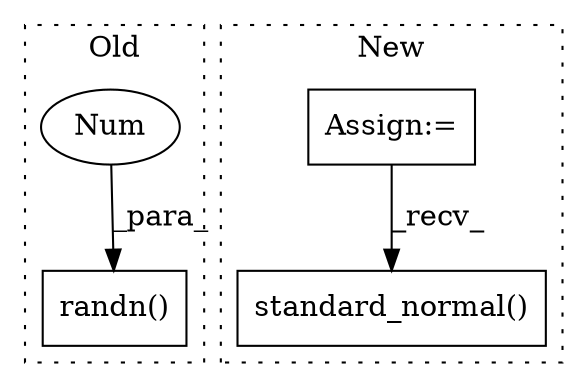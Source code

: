 digraph G {
subgraph cluster0 {
1 [label="randn()" a="75" s="22440,22459" l="16,1" shape="box"];
3 [label="Num" a="76" s="22458" l="1" shape="ellipse"];
label = "Old";
style="dotted";
}
subgraph cluster1 {
2 [label="standard_normal()" a="75" s="22546" l="31" shape="box"];
4 [label="Assign:=" a="68" s="22511" l="3" shape="box"];
label = "New";
style="dotted";
}
3 -> 1 [label="_para_"];
4 -> 2 [label="_recv_"];
}